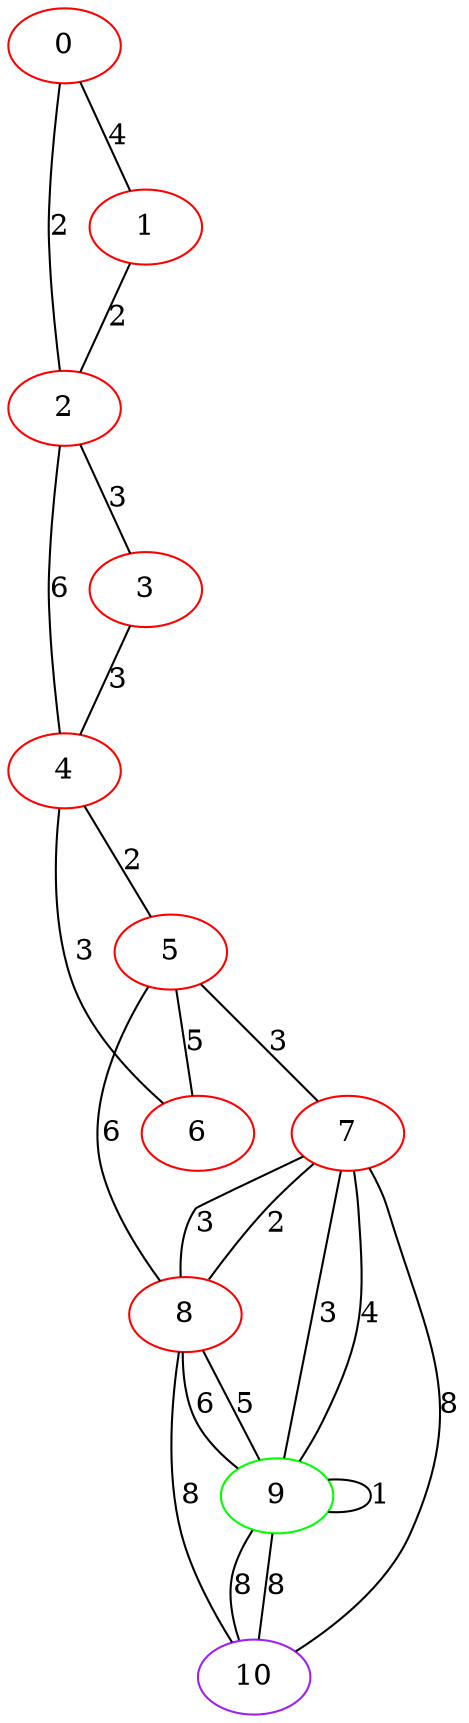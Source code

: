 graph "" {
0 [color=red, weight=1];
1 [color=red, weight=1];
2 [color=red, weight=1];
3 [color=red, weight=1];
4 [color=red, weight=1];
5 [color=red, weight=1];
6 [color=red, weight=1];
7 [color=red, weight=1];
8 [color=red, weight=1];
9 [color=green, weight=2];
10 [color=purple, weight=4];
0 -- 1  [key=0, label=4];
0 -- 2  [key=0, label=2];
1 -- 2  [key=0, label=2];
2 -- 3  [key=0, label=3];
2 -- 4  [key=0, label=6];
3 -- 4  [key=0, label=3];
4 -- 5  [key=0, label=2];
4 -- 6  [key=0, label=3];
5 -- 8  [key=0, label=6];
5 -- 6  [key=0, label=5];
5 -- 7  [key=0, label=3];
7 -- 8  [key=0, label=3];
7 -- 8  [key=1, label=2];
7 -- 9  [key=0, label=3];
7 -- 9  [key=1, label=4];
7 -- 10  [key=0, label=8];
8 -- 9  [key=0, label=5];
8 -- 9  [key=1, label=6];
8 -- 10  [key=0, label=8];
9 -- 9  [key=0, label=1];
9 -- 10  [key=0, label=8];
9 -- 10  [key=1, label=8];
}
